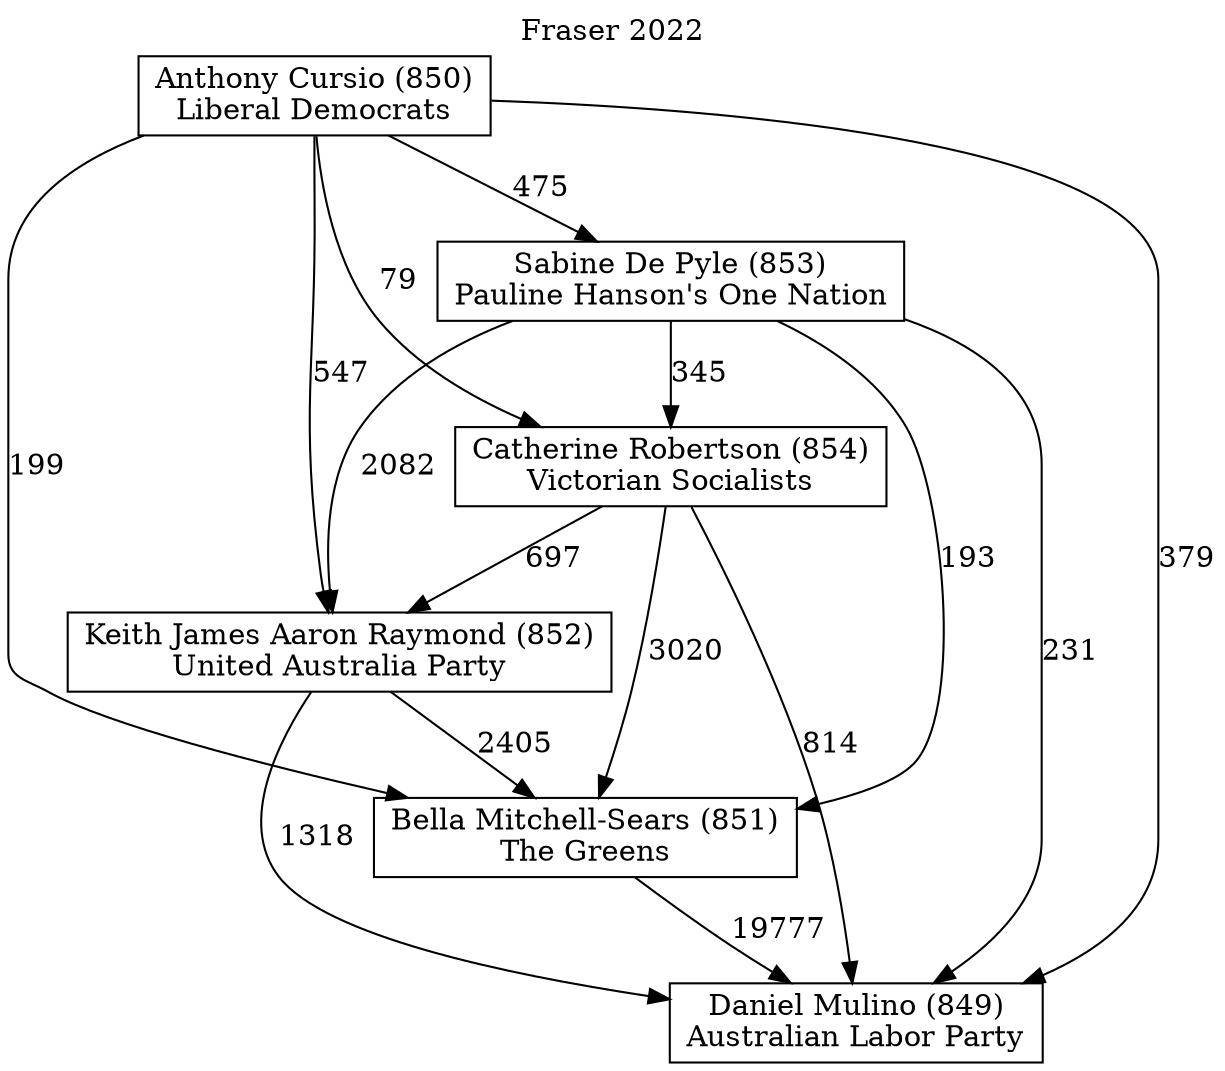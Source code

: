 // House preference flow
digraph "Daniel Mulino (849)_Fraser_2022" {
	graph [label="Fraser 2022" labelloc=t mclimit=10]
	node [shape=box]
	"Catherine Robertson (854)" [label="Catherine Robertson (854)
Victorian Socialists"]
	"Anthony Cursio (850)" [label="Anthony Cursio (850)
Liberal Democrats"]
	"Bella Mitchell-Sears (851)" [label="Bella Mitchell-Sears (851)
The Greens"]
	"Keith James Aaron Raymond (852)" [label="Keith James Aaron Raymond (852)
United Australia Party"]
	"Sabine De Pyle (853)" [label="Sabine De Pyle (853)
Pauline Hanson's One Nation"]
	"Daniel Mulino (849)" [label="Daniel Mulino (849)
Australian Labor Party"]
	"Anthony Cursio (850)" -> "Bella Mitchell-Sears (851)" [label=199]
	"Sabine De Pyle (853)" -> "Daniel Mulino (849)" [label=231]
	"Sabine De Pyle (853)" -> "Keith James Aaron Raymond (852)" [label=2082]
	"Keith James Aaron Raymond (852)" -> "Daniel Mulino (849)" [label=1318]
	"Sabine De Pyle (853)" -> "Catherine Robertson (854)" [label=345]
	"Anthony Cursio (850)" -> "Keith James Aaron Raymond (852)" [label=547]
	"Anthony Cursio (850)" -> "Sabine De Pyle (853)" [label=475]
	"Sabine De Pyle (853)" -> "Bella Mitchell-Sears (851)" [label=193]
	"Catherine Robertson (854)" -> "Daniel Mulino (849)" [label=814]
	"Anthony Cursio (850)" -> "Daniel Mulino (849)" [label=379]
	"Keith James Aaron Raymond (852)" -> "Bella Mitchell-Sears (851)" [label=2405]
	"Bella Mitchell-Sears (851)" -> "Daniel Mulino (849)" [label=19777]
	"Catherine Robertson (854)" -> "Keith James Aaron Raymond (852)" [label=697]
	"Anthony Cursio (850)" -> "Catherine Robertson (854)" [label=79]
	"Catherine Robertson (854)" -> "Bella Mitchell-Sears (851)" [label=3020]
}
